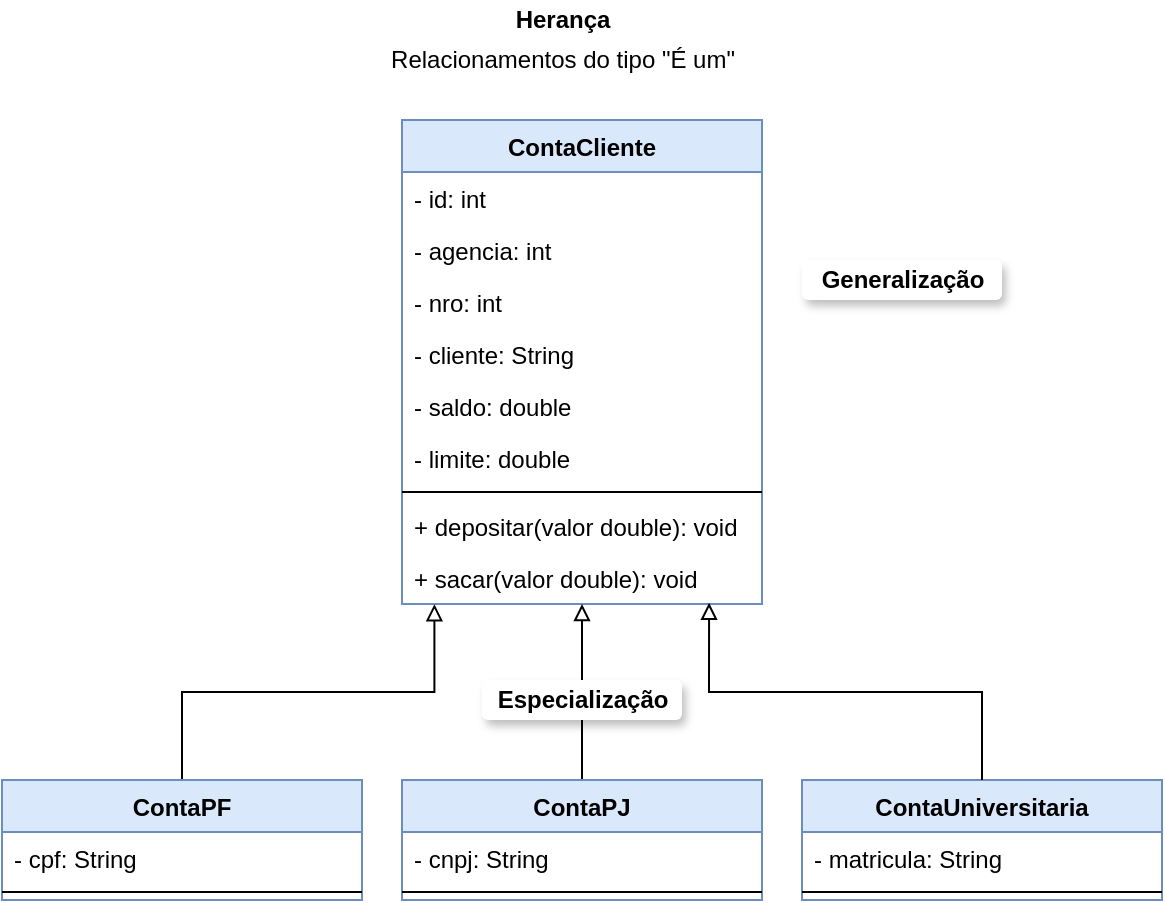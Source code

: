 <mxfile version="18.1.3" type="device"><diagram id="IIY536u79ZoIBJ9kiK3R" name="Page-1"><mxGraphModel dx="981" dy="550" grid="1" gridSize="10" guides="1" tooltips="1" connect="1" arrows="1" fold="1" page="1" pageScale="1" pageWidth="827" pageHeight="1169" math="0" shadow="0"><root><mxCell id="0"/><mxCell id="1" parent="0"/><mxCell id="p-kuG4Kn1SUQz5JLAjl0-1" value="ContaCliente" style="swimlane;fontStyle=1;align=center;verticalAlign=top;childLayout=stackLayout;horizontal=1;startSize=26;horizontalStack=0;resizeParent=1;resizeParentMax=0;resizeLast=0;collapsible=1;marginBottom=0;fillColor=#dae8fc;strokeColor=#6c8ebf;gradientColor=none;swimlaneFillColor=none;rounded=0;shadow=0;sketch=0;glass=0;noLabel=0;autosize=0;" vertex="1" parent="1"><mxGeometry x="280" y="70" width="180" height="242" as="geometry"/></mxCell><mxCell id="p-kuG4Kn1SUQz5JLAjl0-2" value="- id: int" style="text;strokeColor=none;fillColor=none;align=left;verticalAlign=top;spacingLeft=4;spacingRight=4;overflow=hidden;rotatable=0;points=[[0,0.5],[1,0.5]];portConstraint=eastwest;" vertex="1" parent="p-kuG4Kn1SUQz5JLAjl0-1"><mxGeometry y="26" width="180" height="26" as="geometry"/></mxCell><mxCell id="p-kuG4Kn1SUQz5JLAjl0-11" value="- agencia: int" style="text;strokeColor=none;fillColor=none;align=left;verticalAlign=top;spacingLeft=4;spacingRight=4;overflow=hidden;rotatable=0;points=[[0,0.5],[1,0.5]];portConstraint=eastwest;" vertex="1" parent="p-kuG4Kn1SUQz5JLAjl0-1"><mxGeometry y="52" width="180" height="26" as="geometry"/></mxCell><mxCell id="p-kuG4Kn1SUQz5JLAjl0-7" value="- nro: int" style="text;strokeColor=none;fillColor=none;align=left;verticalAlign=top;spacingLeft=4;spacingRight=4;overflow=hidden;rotatable=0;points=[[0,0.5],[1,0.5]];portConstraint=eastwest;" vertex="1" parent="p-kuG4Kn1SUQz5JLAjl0-1"><mxGeometry y="78" width="180" height="26" as="geometry"/></mxCell><mxCell id="p-kuG4Kn1SUQz5JLAjl0-8" value="- cliente: String" style="text;strokeColor=none;fillColor=none;align=left;verticalAlign=top;spacingLeft=4;spacingRight=4;overflow=hidden;rotatable=0;points=[[0,0.5],[1,0.5]];portConstraint=eastwest;" vertex="1" parent="p-kuG4Kn1SUQz5JLAjl0-1"><mxGeometry y="104" width="180" height="26" as="geometry"/></mxCell><mxCell id="p-kuG4Kn1SUQz5JLAjl0-9" value="- saldo: double" style="text;strokeColor=none;fillColor=none;align=left;verticalAlign=top;spacingLeft=4;spacingRight=4;overflow=hidden;rotatable=0;points=[[0,0.5],[1,0.5]];portConstraint=eastwest;" vertex="1" parent="p-kuG4Kn1SUQz5JLAjl0-1"><mxGeometry y="130" width="180" height="26" as="geometry"/></mxCell><mxCell id="p-kuG4Kn1SUQz5JLAjl0-10" value="- limite: double" style="text;strokeColor=none;fillColor=none;align=left;verticalAlign=top;spacingLeft=4;spacingRight=4;overflow=hidden;rotatable=0;points=[[0,0.5],[1,0.5]];portConstraint=eastwest;" vertex="1" parent="p-kuG4Kn1SUQz5JLAjl0-1"><mxGeometry y="156" width="180" height="26" as="geometry"/></mxCell><mxCell id="p-kuG4Kn1SUQz5JLAjl0-3" value="" style="line;strokeWidth=1;fillColor=none;align=left;verticalAlign=middle;spacingTop=-1;spacingLeft=3;spacingRight=3;rotatable=0;labelPosition=right;points=[];portConstraint=eastwest;" vertex="1" parent="p-kuG4Kn1SUQz5JLAjl0-1"><mxGeometry y="182" width="180" height="8" as="geometry"/></mxCell><mxCell id="p-kuG4Kn1SUQz5JLAjl0-4" value="+ depositar(valor double): void" style="text;strokeColor=none;fillColor=none;align=left;verticalAlign=top;spacingLeft=4;spacingRight=4;overflow=hidden;rotatable=0;points=[[0,0.5],[1,0.5]];portConstraint=eastwest;" vertex="1" parent="p-kuG4Kn1SUQz5JLAjl0-1"><mxGeometry y="190" width="180" height="26" as="geometry"/></mxCell><mxCell id="p-kuG4Kn1SUQz5JLAjl0-12" value="+ sacar(valor double): void" style="text;strokeColor=none;fillColor=none;align=left;verticalAlign=top;spacingLeft=4;spacingRight=4;overflow=hidden;rotatable=0;points=[[0,0.5],[1,0.5]];portConstraint=eastwest;" vertex="1" parent="p-kuG4Kn1SUQz5JLAjl0-1"><mxGeometry y="216" width="180" height="26" as="geometry"/></mxCell><mxCell id="p-kuG4Kn1SUQz5JLAjl0-5" value="Herança" style="text;html=1;align=center;verticalAlign=middle;resizable=0;points=[];autosize=1;strokeColor=none;fillColor=none;fontStyle=1" vertex="1" parent="1"><mxGeometry x="330" y="10" width="60" height="20" as="geometry"/></mxCell><mxCell id="p-kuG4Kn1SUQz5JLAjl0-6" value="Relacionamentos do tipo &quot;É um&quot;" style="text;html=1;align=center;verticalAlign=middle;resizable=0;points=[];autosize=1;strokeColor=none;fillColor=none;" vertex="1" parent="1"><mxGeometry x="265" y="30" width="190" height="20" as="geometry"/></mxCell><mxCell id="p-kuG4Kn1SUQz5JLAjl0-23" style="edgeStyle=orthogonalEdgeStyle;rounded=0;orthogonalLoop=1;jettySize=auto;html=1;exitX=0.5;exitY=0;exitDx=0;exitDy=0;endArrow=block;endFill=0;entryX=0.09;entryY=1.003;entryDx=0;entryDy=0;entryPerimeter=0;" edge="1" parent="1" source="p-kuG4Kn1SUQz5JLAjl0-13" target="p-kuG4Kn1SUQz5JLAjl0-12"><mxGeometry relative="1" as="geometry"><mxPoint x="290" y="315" as="targetPoint"/></mxGeometry></mxCell><mxCell id="p-kuG4Kn1SUQz5JLAjl0-13" value="ContaPF" style="swimlane;fontStyle=1;align=center;verticalAlign=top;childLayout=stackLayout;horizontal=1;startSize=26;horizontalStack=0;resizeParent=1;resizeParentMax=0;resizeLast=0;collapsible=1;marginBottom=0;fillColor=#dae8fc;strokeColor=#6c8ebf;" vertex="1" parent="1"><mxGeometry x="80" y="400" width="180" height="60" as="geometry"/></mxCell><mxCell id="p-kuG4Kn1SUQz5JLAjl0-19" value="- cpf: String" style="text;strokeColor=none;fillColor=none;align=left;verticalAlign=top;spacingLeft=4;spacingRight=4;overflow=hidden;rotatable=0;points=[[0,0.5],[1,0.5]];portConstraint=eastwest;" vertex="1" parent="p-kuG4Kn1SUQz5JLAjl0-13"><mxGeometry y="26" width="180" height="26" as="geometry"/></mxCell><mxCell id="p-kuG4Kn1SUQz5JLAjl0-20" value="" style="line;strokeWidth=1;fillColor=none;align=left;verticalAlign=middle;spacingTop=-1;spacingLeft=3;spacingRight=3;rotatable=0;labelPosition=right;points=[];portConstraint=eastwest;" vertex="1" parent="p-kuG4Kn1SUQz5JLAjl0-13"><mxGeometry y="52" width="180" height="8" as="geometry"/></mxCell><mxCell id="p-kuG4Kn1SUQz5JLAjl0-25" value="Generalização" style="text;html=1;align=center;verticalAlign=middle;resizable=0;points=[];autosize=1;strokeColor=none;fillColor=default;fontStyle=1;shadow=1;sketch=0;glass=0;rounded=1;" vertex="1" parent="1"><mxGeometry x="480" y="140" width="100" height="20" as="geometry"/></mxCell><mxCell id="p-kuG4Kn1SUQz5JLAjl0-30" style="edgeStyle=orthogonalEdgeStyle;rounded=0;orthogonalLoop=1;jettySize=auto;html=1;exitX=0.5;exitY=0;exitDx=0;exitDy=0;endArrow=block;endFill=0;entryX=0.5;entryY=1;entryDx=0;entryDy=0;" edge="1" parent="1" source="p-kuG4Kn1SUQz5JLAjl0-26" target="p-kuG4Kn1SUQz5JLAjl0-1"><mxGeometry relative="1" as="geometry"><mxPoint x="390" y="320" as="targetPoint"/></mxGeometry></mxCell><mxCell id="p-kuG4Kn1SUQz5JLAjl0-26" value="ContaPJ" style="swimlane;fontStyle=1;align=center;verticalAlign=top;childLayout=stackLayout;horizontal=1;startSize=26;horizontalStack=0;resizeParent=1;resizeParentMax=0;resizeLast=0;collapsible=1;marginBottom=0;fillColor=#dae8fc;strokeColor=#6c8ebf;" vertex="1" parent="1"><mxGeometry x="280" y="400" width="180" height="60" as="geometry"/></mxCell><mxCell id="p-kuG4Kn1SUQz5JLAjl0-28" value="- cnpj: String" style="text;strokeColor=none;fillColor=none;align=left;verticalAlign=top;spacingLeft=4;spacingRight=4;overflow=hidden;rotatable=0;points=[[0,0.5],[1,0.5]];portConstraint=eastwest;" vertex="1" parent="p-kuG4Kn1SUQz5JLAjl0-26"><mxGeometry y="26" width="180" height="26" as="geometry"/></mxCell><mxCell id="p-kuG4Kn1SUQz5JLAjl0-29" value="" style="line;strokeWidth=1;fillColor=none;align=left;verticalAlign=middle;spacingTop=-1;spacingLeft=3;spacingRight=3;rotatable=0;labelPosition=right;points=[];portConstraint=eastwest;" vertex="1" parent="p-kuG4Kn1SUQz5JLAjl0-26"><mxGeometry y="52" width="180" height="8" as="geometry"/></mxCell><mxCell id="p-kuG4Kn1SUQz5JLAjl0-31" value="ContaUniversitaria" style="swimlane;fontStyle=1;align=center;verticalAlign=top;childLayout=stackLayout;horizontal=1;startSize=26;horizontalStack=0;resizeParent=1;resizeParentMax=0;resizeLast=0;collapsible=1;marginBottom=0;fillColor=#dae8fc;strokeColor=#6c8ebf;" vertex="1" parent="1"><mxGeometry x="480" y="400" width="180" height="60" as="geometry"/></mxCell><mxCell id="p-kuG4Kn1SUQz5JLAjl0-32" value="- matricula: String" style="text;strokeColor=none;fillColor=none;align=left;verticalAlign=top;spacingLeft=4;spacingRight=4;overflow=hidden;rotatable=0;points=[[0,0.5],[1,0.5]];portConstraint=eastwest;" vertex="1" parent="p-kuG4Kn1SUQz5JLAjl0-31"><mxGeometry y="26" width="180" height="26" as="geometry"/></mxCell><mxCell id="p-kuG4Kn1SUQz5JLAjl0-33" value="" style="line;strokeWidth=1;fillColor=none;align=left;verticalAlign=middle;spacingTop=-1;spacingLeft=3;spacingRight=3;rotatable=0;labelPosition=right;points=[];portConstraint=eastwest;" vertex="1" parent="p-kuG4Kn1SUQz5JLAjl0-31"><mxGeometry y="52" width="180" height="8" as="geometry"/></mxCell><mxCell id="p-kuG4Kn1SUQz5JLAjl0-34" style="edgeStyle=orthogonalEdgeStyle;rounded=0;orthogonalLoop=1;jettySize=auto;html=1;entryX=0.853;entryY=0.976;entryDx=0;entryDy=0;endArrow=block;endFill=0;entryPerimeter=0;" edge="1" parent="1" source="p-kuG4Kn1SUQz5JLAjl0-31" target="p-kuG4Kn1SUQz5JLAjl0-12"><mxGeometry relative="1" as="geometry"><mxPoint x="610" y="257.92" as="sourcePoint"/><mxPoint x="431.14" y="209.998" as="targetPoint"/></mxGeometry></mxCell><mxCell id="p-kuG4Kn1SUQz5JLAjl0-24" value="Especialização" style="text;html=1;align=center;verticalAlign=middle;resizable=0;points=[];autosize=1;strokeColor=none;fillColor=default;fontStyle=1;rounded=1;shadow=1;" vertex="1" parent="1"><mxGeometry x="320" y="350" width="100" height="20" as="geometry"/></mxCell></root></mxGraphModel></diagram></mxfile>